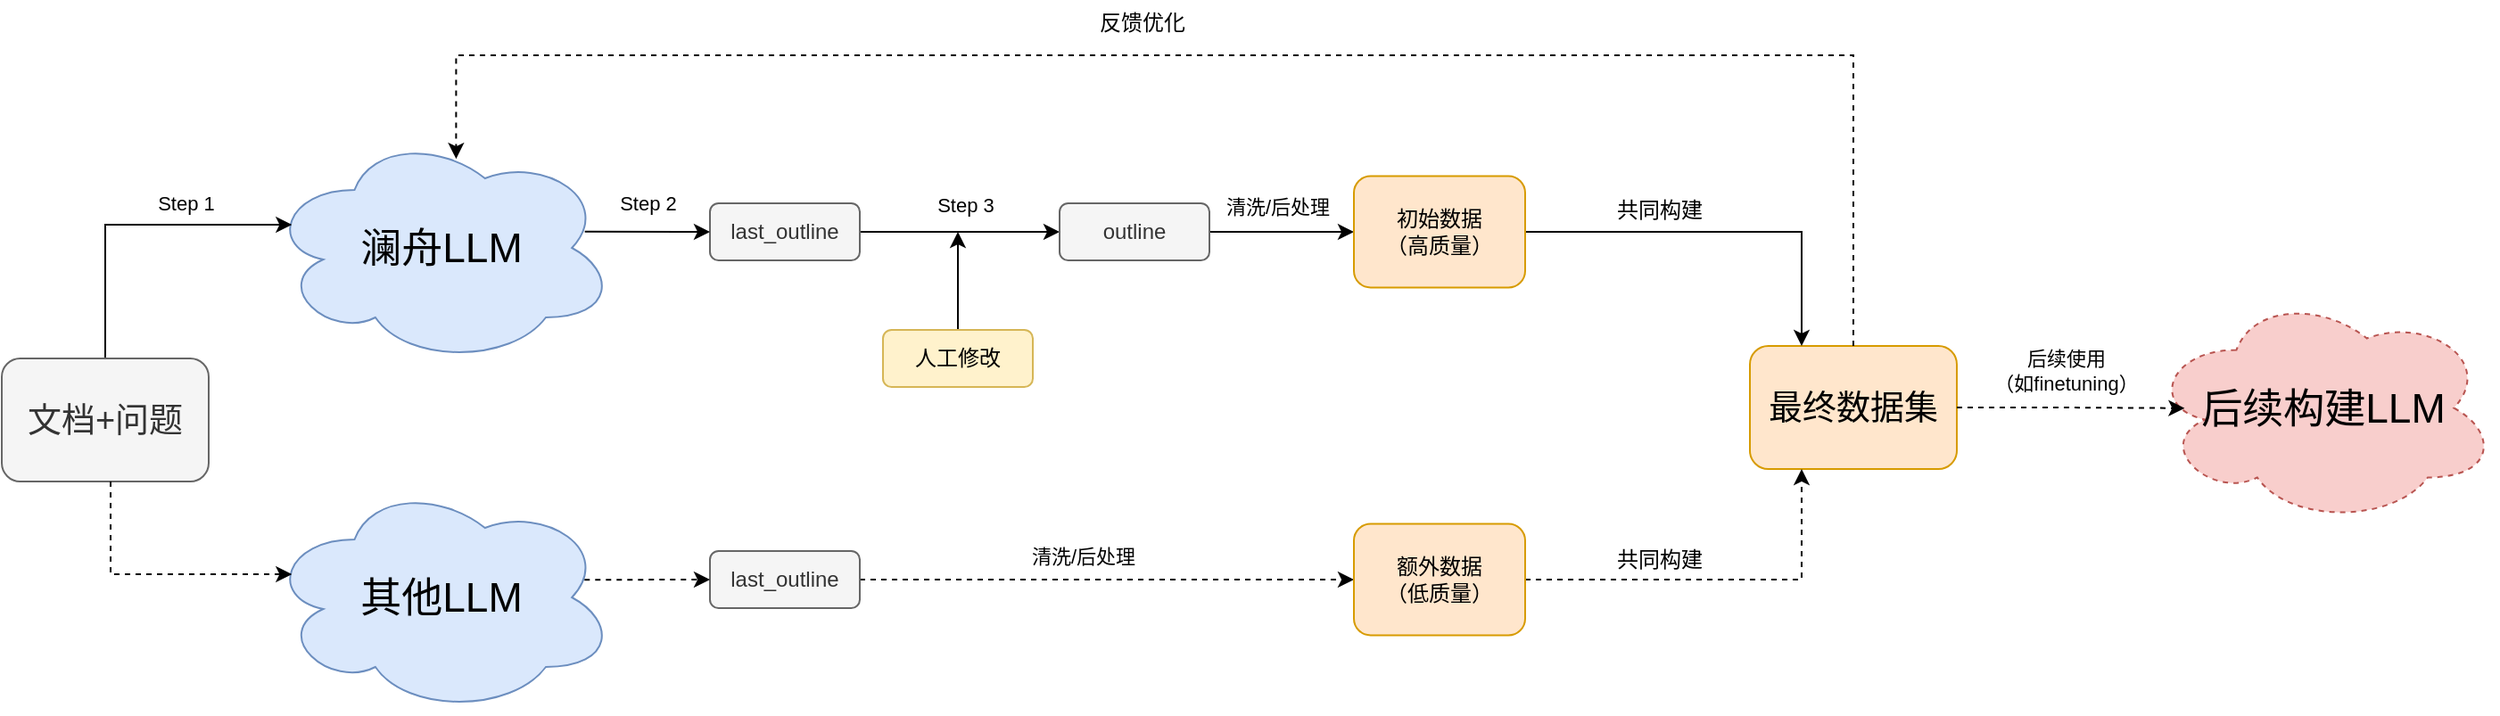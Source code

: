 <mxfile version="23.1.1" type="github">
  <diagram name="第 1 页" id="Ukrg3hYitKO0pHj5Uya2">
    <mxGraphModel dx="1510" dy="952" grid="0" gridSize="10" guides="1" tooltips="1" connect="1" arrows="1" fold="1" page="1" pageScale="1" pageWidth="1654" pageHeight="1169" math="0" shadow="0">
      <root>
        <mxCell id="0" />
        <mxCell id="1" parent="0" />
        <mxCell id="mXD1BfTS9CHWyj_YMzYI-2" value="&lt;font style=&quot;font-size: 23px;&quot;&gt;澜舟LLM&lt;/font&gt;" style="ellipse;shape=cloud;whiteSpace=wrap;html=1;fillColor=#dae8fc;strokeColor=#6c8ebf;" vertex="1" parent="1">
          <mxGeometry x="294" y="432" width="195" height="130" as="geometry" />
        </mxCell>
        <mxCell id="mXD1BfTS9CHWyj_YMzYI-5" value="&lt;font style=&quot;font-size: 23px;&quot;&gt;后续构建LLM&lt;/font&gt;" style="ellipse;shape=cloud;whiteSpace=wrap;html=1;fillColor=#f8cecc;strokeColor=#b85450;dashed=1;" vertex="1" parent="1">
          <mxGeometry x="1349" y="521.75" width="195" height="130" as="geometry" />
        </mxCell>
        <mxCell id="mXD1BfTS9CHWyj_YMzYI-6" style="edgeStyle=orthogonalEdgeStyle;rounded=0;orthogonalLoop=1;jettySize=auto;html=1;entryX=0.07;entryY=0.4;entryDx=0;entryDy=0;entryPerimeter=0;exitX=0.5;exitY=0;exitDx=0;exitDy=0;" edge="1" parent="1" source="mXD1BfTS9CHWyj_YMzYI-4" target="mXD1BfTS9CHWyj_YMzYI-2">
          <mxGeometry relative="1" as="geometry">
            <Array as="points">
              <mxPoint x="203" y="484" />
            </Array>
          </mxGeometry>
        </mxCell>
        <mxCell id="mXD1BfTS9CHWyj_YMzYI-22" value="Step 1&lt;br&gt;" style="edgeLabel;html=1;align=center;verticalAlign=middle;resizable=0;points=[];" vertex="1" connectable="0" parent="mXD1BfTS9CHWyj_YMzYI-6">
          <mxGeometry x="-0.415" y="2" relative="1" as="geometry">
            <mxPoint x="47" y="-35" as="offset" />
          </mxGeometry>
        </mxCell>
        <mxCell id="mXD1BfTS9CHWyj_YMzYI-7" value="&lt;font style=&quot;font-size: 23px;&quot;&gt;其他LLM&lt;/font&gt;" style="ellipse;shape=cloud;whiteSpace=wrap;html=1;fillColor=#dae8fc;strokeColor=#6c8ebf;" vertex="1" parent="1">
          <mxGeometry x="294" y="628" width="195" height="130" as="geometry" />
        </mxCell>
        <mxCell id="mXD1BfTS9CHWyj_YMzYI-15" style="edgeStyle=orthogonalEdgeStyle;rounded=0;orthogonalLoop=1;jettySize=auto;html=1;" edge="1" parent="1" source="mXD1BfTS9CHWyj_YMzYI-9" target="mXD1BfTS9CHWyj_YMzYI-14">
          <mxGeometry relative="1" as="geometry" />
        </mxCell>
        <mxCell id="mXD1BfTS9CHWyj_YMzYI-9" value="last_outline" style="rounded=1;whiteSpace=wrap;html=1;fillColor=#f5f5f5;fontColor=#333333;strokeColor=#666666;" vertex="1" parent="1">
          <mxGeometry x="542" y="472" width="84" height="32" as="geometry" />
        </mxCell>
        <mxCell id="mXD1BfTS9CHWyj_YMzYI-42" style="edgeStyle=orthogonalEdgeStyle;rounded=0;orthogonalLoop=1;jettySize=auto;html=1;" edge="1" parent="1" source="mXD1BfTS9CHWyj_YMzYI-13">
          <mxGeometry relative="1" as="geometry">
            <mxPoint x="681" y="488" as="targetPoint" />
          </mxGeometry>
        </mxCell>
        <mxCell id="mXD1BfTS9CHWyj_YMzYI-13" value="人工修改" style="rounded=1;whiteSpace=wrap;html=1;fillColor=#fff2cc;strokeColor=#d6b656;" vertex="1" parent="1">
          <mxGeometry x="639" y="543" width="84" height="32" as="geometry" />
        </mxCell>
        <mxCell id="mXD1BfTS9CHWyj_YMzYI-40" style="edgeStyle=orthogonalEdgeStyle;rounded=0;orthogonalLoop=1;jettySize=auto;html=1;" edge="1" parent="1" source="mXD1BfTS9CHWyj_YMzYI-14" target="mXD1BfTS9CHWyj_YMzYI-29">
          <mxGeometry relative="1" as="geometry" />
        </mxCell>
        <mxCell id="mXD1BfTS9CHWyj_YMzYI-41" value="清洗/后处理&lt;br&gt;" style="edgeLabel;html=1;align=center;verticalAlign=middle;resizable=0;points=[];" vertex="1" connectable="0" parent="mXD1BfTS9CHWyj_YMzYI-40">
          <mxGeometry x="-0.043" y="-2" relative="1" as="geometry">
            <mxPoint x="-1" y="-16" as="offset" />
          </mxGeometry>
        </mxCell>
        <mxCell id="mXD1BfTS9CHWyj_YMzYI-14" value="outline" style="rounded=1;whiteSpace=wrap;html=1;fillColor=#f5f5f5;fontColor=#333333;strokeColor=#666666;" vertex="1" parent="1">
          <mxGeometry x="738" y="472" width="84" height="32" as="geometry" />
        </mxCell>
        <mxCell id="mXD1BfTS9CHWyj_YMzYI-18" value="&lt;font style=&quot;font-size: 19px;&quot;&gt;最终数据集&lt;/font&gt;" style="rounded=1;whiteSpace=wrap;html=1;fillColor=#ffe6cc;strokeColor=#d79b00;" vertex="1" parent="1">
          <mxGeometry x="1125" y="552" width="116" height="69" as="geometry" />
        </mxCell>
        <mxCell id="mXD1BfTS9CHWyj_YMzYI-23" value="Step 3" style="edgeLabel;html=1;align=center;verticalAlign=middle;resizable=0;points=[];" vertex="1" connectable="0" parent="1">
          <mxGeometry x="616.997" y="526.002" as="geometry">
            <mxPoint x="68" y="-53" as="offset" />
          </mxGeometry>
        </mxCell>
        <mxCell id="mXD1BfTS9CHWyj_YMzYI-4" value="&lt;font style=&quot;font-size: 19px;&quot;&gt;文档+问题&lt;/font&gt;" style="rounded=1;whiteSpace=wrap;html=1;fillColor=#f5f5f5;strokeColor=#666666;fontColor=#333333;" vertex="1" parent="1">
          <mxGeometry x="145" y="559" width="116" height="69" as="geometry" />
        </mxCell>
        <mxCell id="mXD1BfTS9CHWyj_YMzYI-27" style="edgeStyle=orthogonalEdgeStyle;rounded=0;orthogonalLoop=1;jettySize=auto;html=1;entryX=0.07;entryY=0.4;entryDx=0;entryDy=0;entryPerimeter=0;dashed=1;" edge="1" parent="1" source="mXD1BfTS9CHWyj_YMzYI-4" target="mXD1BfTS9CHWyj_YMzYI-7">
          <mxGeometry relative="1" as="geometry">
            <Array as="points">
              <mxPoint x="206" y="680" />
            </Array>
          </mxGeometry>
        </mxCell>
        <mxCell id="mXD1BfTS9CHWyj_YMzYI-53" style="edgeStyle=orthogonalEdgeStyle;rounded=0;orthogonalLoop=1;jettySize=auto;html=1;entryX=0.25;entryY=0;entryDx=0;entryDy=0;" edge="1" parent="1" source="mXD1BfTS9CHWyj_YMzYI-29" target="mXD1BfTS9CHWyj_YMzYI-18">
          <mxGeometry relative="1" as="geometry" />
        </mxCell>
        <mxCell id="mXD1BfTS9CHWyj_YMzYI-29" value="&lt;font style=&quot;font-size: 12px;&quot;&gt;初始数据&lt;br&gt;（高质量）&lt;br&gt;&lt;/font&gt;" style="rounded=1;whiteSpace=wrap;html=1;fillColor=#ffe6cc;strokeColor=#d79b00;" vertex="1" parent="1">
          <mxGeometry x="903" y="456.75" width="96" height="62.5" as="geometry" />
        </mxCell>
        <mxCell id="mXD1BfTS9CHWyj_YMzYI-32" value="Step 2" style="edgeLabel;html=1;align=center;verticalAlign=middle;resizable=0;points=[];" vertex="1" connectable="0" parent="1">
          <mxGeometry x="507" y="471.999" as="geometry" />
        </mxCell>
        <mxCell id="mXD1BfTS9CHWyj_YMzYI-37" value="后续使用&lt;br&gt;（如finetuning）" style="edgeLabel;html=1;align=center;verticalAlign=middle;resizable=0;points=[];" vertex="1" connectable="0" parent="1">
          <mxGeometry x="1153.0" y="504" as="geometry">
            <mxPoint x="149" y="62" as="offset" />
          </mxGeometry>
        </mxCell>
        <mxCell id="mXD1BfTS9CHWyj_YMzYI-50" style="edgeStyle=orthogonalEdgeStyle;rounded=0;orthogonalLoop=1;jettySize=auto;html=1;dashed=1;" edge="1" parent="1" source="mXD1BfTS9CHWyj_YMzYI-43" target="mXD1BfTS9CHWyj_YMzYI-49">
          <mxGeometry relative="1" as="geometry" />
        </mxCell>
        <mxCell id="mXD1BfTS9CHWyj_YMzYI-43" value="last_outline" style="rounded=1;whiteSpace=wrap;html=1;fillColor=#f5f5f5;fontColor=#333333;strokeColor=#666666;" vertex="1" parent="1">
          <mxGeometry x="542" y="667" width="84" height="32" as="geometry" />
        </mxCell>
        <mxCell id="mXD1BfTS9CHWyj_YMzYI-45" value="" style="endArrow=classic;html=1;rounded=0;exitX=0.911;exitY=0.424;exitDx=0;exitDy=0;exitPerimeter=0;entryX=0;entryY=0.5;entryDx=0;entryDy=0;dashed=1;" edge="1" parent="1" source="mXD1BfTS9CHWyj_YMzYI-7" target="mXD1BfTS9CHWyj_YMzYI-43">
          <mxGeometry width="50" height="50" relative="1" as="geometry">
            <mxPoint x="402" y="832" as="sourcePoint" />
            <mxPoint x="452" y="782" as="targetPoint" />
          </mxGeometry>
        </mxCell>
        <mxCell id="mXD1BfTS9CHWyj_YMzYI-48" value="" style="endArrow=classic;html=1;rounded=0;exitX=0.912;exitY=0.43;exitDx=0;exitDy=0;exitPerimeter=0;entryX=0;entryY=0.5;entryDx=0;entryDy=0;" edge="1" parent="1" source="mXD1BfTS9CHWyj_YMzYI-2" target="mXD1BfTS9CHWyj_YMzYI-9">
          <mxGeometry width="50" height="50" relative="1" as="geometry">
            <mxPoint x="472.62" y="490.99" as="sourcePoint" />
            <mxPoint x="569" y="530" as="targetPoint" />
          </mxGeometry>
        </mxCell>
        <mxCell id="mXD1BfTS9CHWyj_YMzYI-54" style="edgeStyle=orthogonalEdgeStyle;rounded=0;orthogonalLoop=1;jettySize=auto;html=1;entryX=0.25;entryY=1;entryDx=0;entryDy=0;dashed=1;" edge="1" parent="1" source="mXD1BfTS9CHWyj_YMzYI-49" target="mXD1BfTS9CHWyj_YMzYI-18">
          <mxGeometry relative="1" as="geometry" />
        </mxCell>
        <mxCell id="mXD1BfTS9CHWyj_YMzYI-49" value="额外数据&lt;br style=&quot;border-color: var(--border-color);&quot;&gt;（低质量）" style="rounded=1;whiteSpace=wrap;html=1;fillColor=#ffe6cc;strokeColor=#d79b00;" vertex="1" parent="1">
          <mxGeometry x="903" y="651.75" width="96" height="62.5" as="geometry" />
        </mxCell>
        <mxCell id="mXD1BfTS9CHWyj_YMzYI-51" value="清洗/后处理&lt;br&gt;" style="edgeLabel;html=1;align=center;verticalAlign=middle;resizable=0;points=[];" vertex="1" connectable="0" parent="1">
          <mxGeometry x="1002.996" y="500.003" as="geometry">
            <mxPoint x="-252" y="170" as="offset" />
          </mxGeometry>
        </mxCell>
        <mxCell id="mXD1BfTS9CHWyj_YMzYI-55" value="共同构建" style="text;html=1;align=center;verticalAlign=middle;resizable=0;points=[];autosize=1;strokeColor=none;fillColor=none;" vertex="1" parent="1">
          <mxGeometry x="1041" y="463" width="66" height="26" as="geometry" />
        </mxCell>
        <mxCell id="mXD1BfTS9CHWyj_YMzYI-56" value="共同构建" style="text;html=1;align=center;verticalAlign=middle;resizable=0;points=[];autosize=1;strokeColor=none;fillColor=none;" vertex="1" parent="1">
          <mxGeometry x="1041" y="659" width="66" height="26" as="geometry" />
        </mxCell>
        <mxCell id="mXD1BfTS9CHWyj_YMzYI-57" style="edgeStyle=orthogonalEdgeStyle;rounded=0;orthogonalLoop=1;jettySize=auto;html=1;entryX=0.101;entryY=0.501;entryDx=0;entryDy=0;entryPerimeter=0;dashed=1;" edge="1" parent="1" source="mXD1BfTS9CHWyj_YMzYI-18" target="mXD1BfTS9CHWyj_YMzYI-5">
          <mxGeometry relative="1" as="geometry" />
        </mxCell>
        <mxCell id="mXD1BfTS9CHWyj_YMzYI-58" style="edgeStyle=orthogonalEdgeStyle;rounded=0;orthogonalLoop=1;jettySize=auto;html=1;dashed=1;entryX=0.542;entryY=0.116;entryDx=0;entryDy=0;entryPerimeter=0;" edge="1" parent="1" source="mXD1BfTS9CHWyj_YMzYI-18" target="mXD1BfTS9CHWyj_YMzYI-2">
          <mxGeometry relative="1" as="geometry">
            <mxPoint x="372" y="445" as="targetPoint" />
            <Array as="points">
              <mxPoint x="1183" y="389" />
              <mxPoint x="400" y="389" />
            </Array>
          </mxGeometry>
        </mxCell>
        <mxCell id="mXD1BfTS9CHWyj_YMzYI-59" value="反馈优化" style="text;html=1;align=center;verticalAlign=middle;resizable=0;points=[];autosize=1;strokeColor=none;fillColor=none;" vertex="1" parent="1">
          <mxGeometry x="751" y="358" width="66" height="26" as="geometry" />
        </mxCell>
      </root>
    </mxGraphModel>
  </diagram>
</mxfile>
